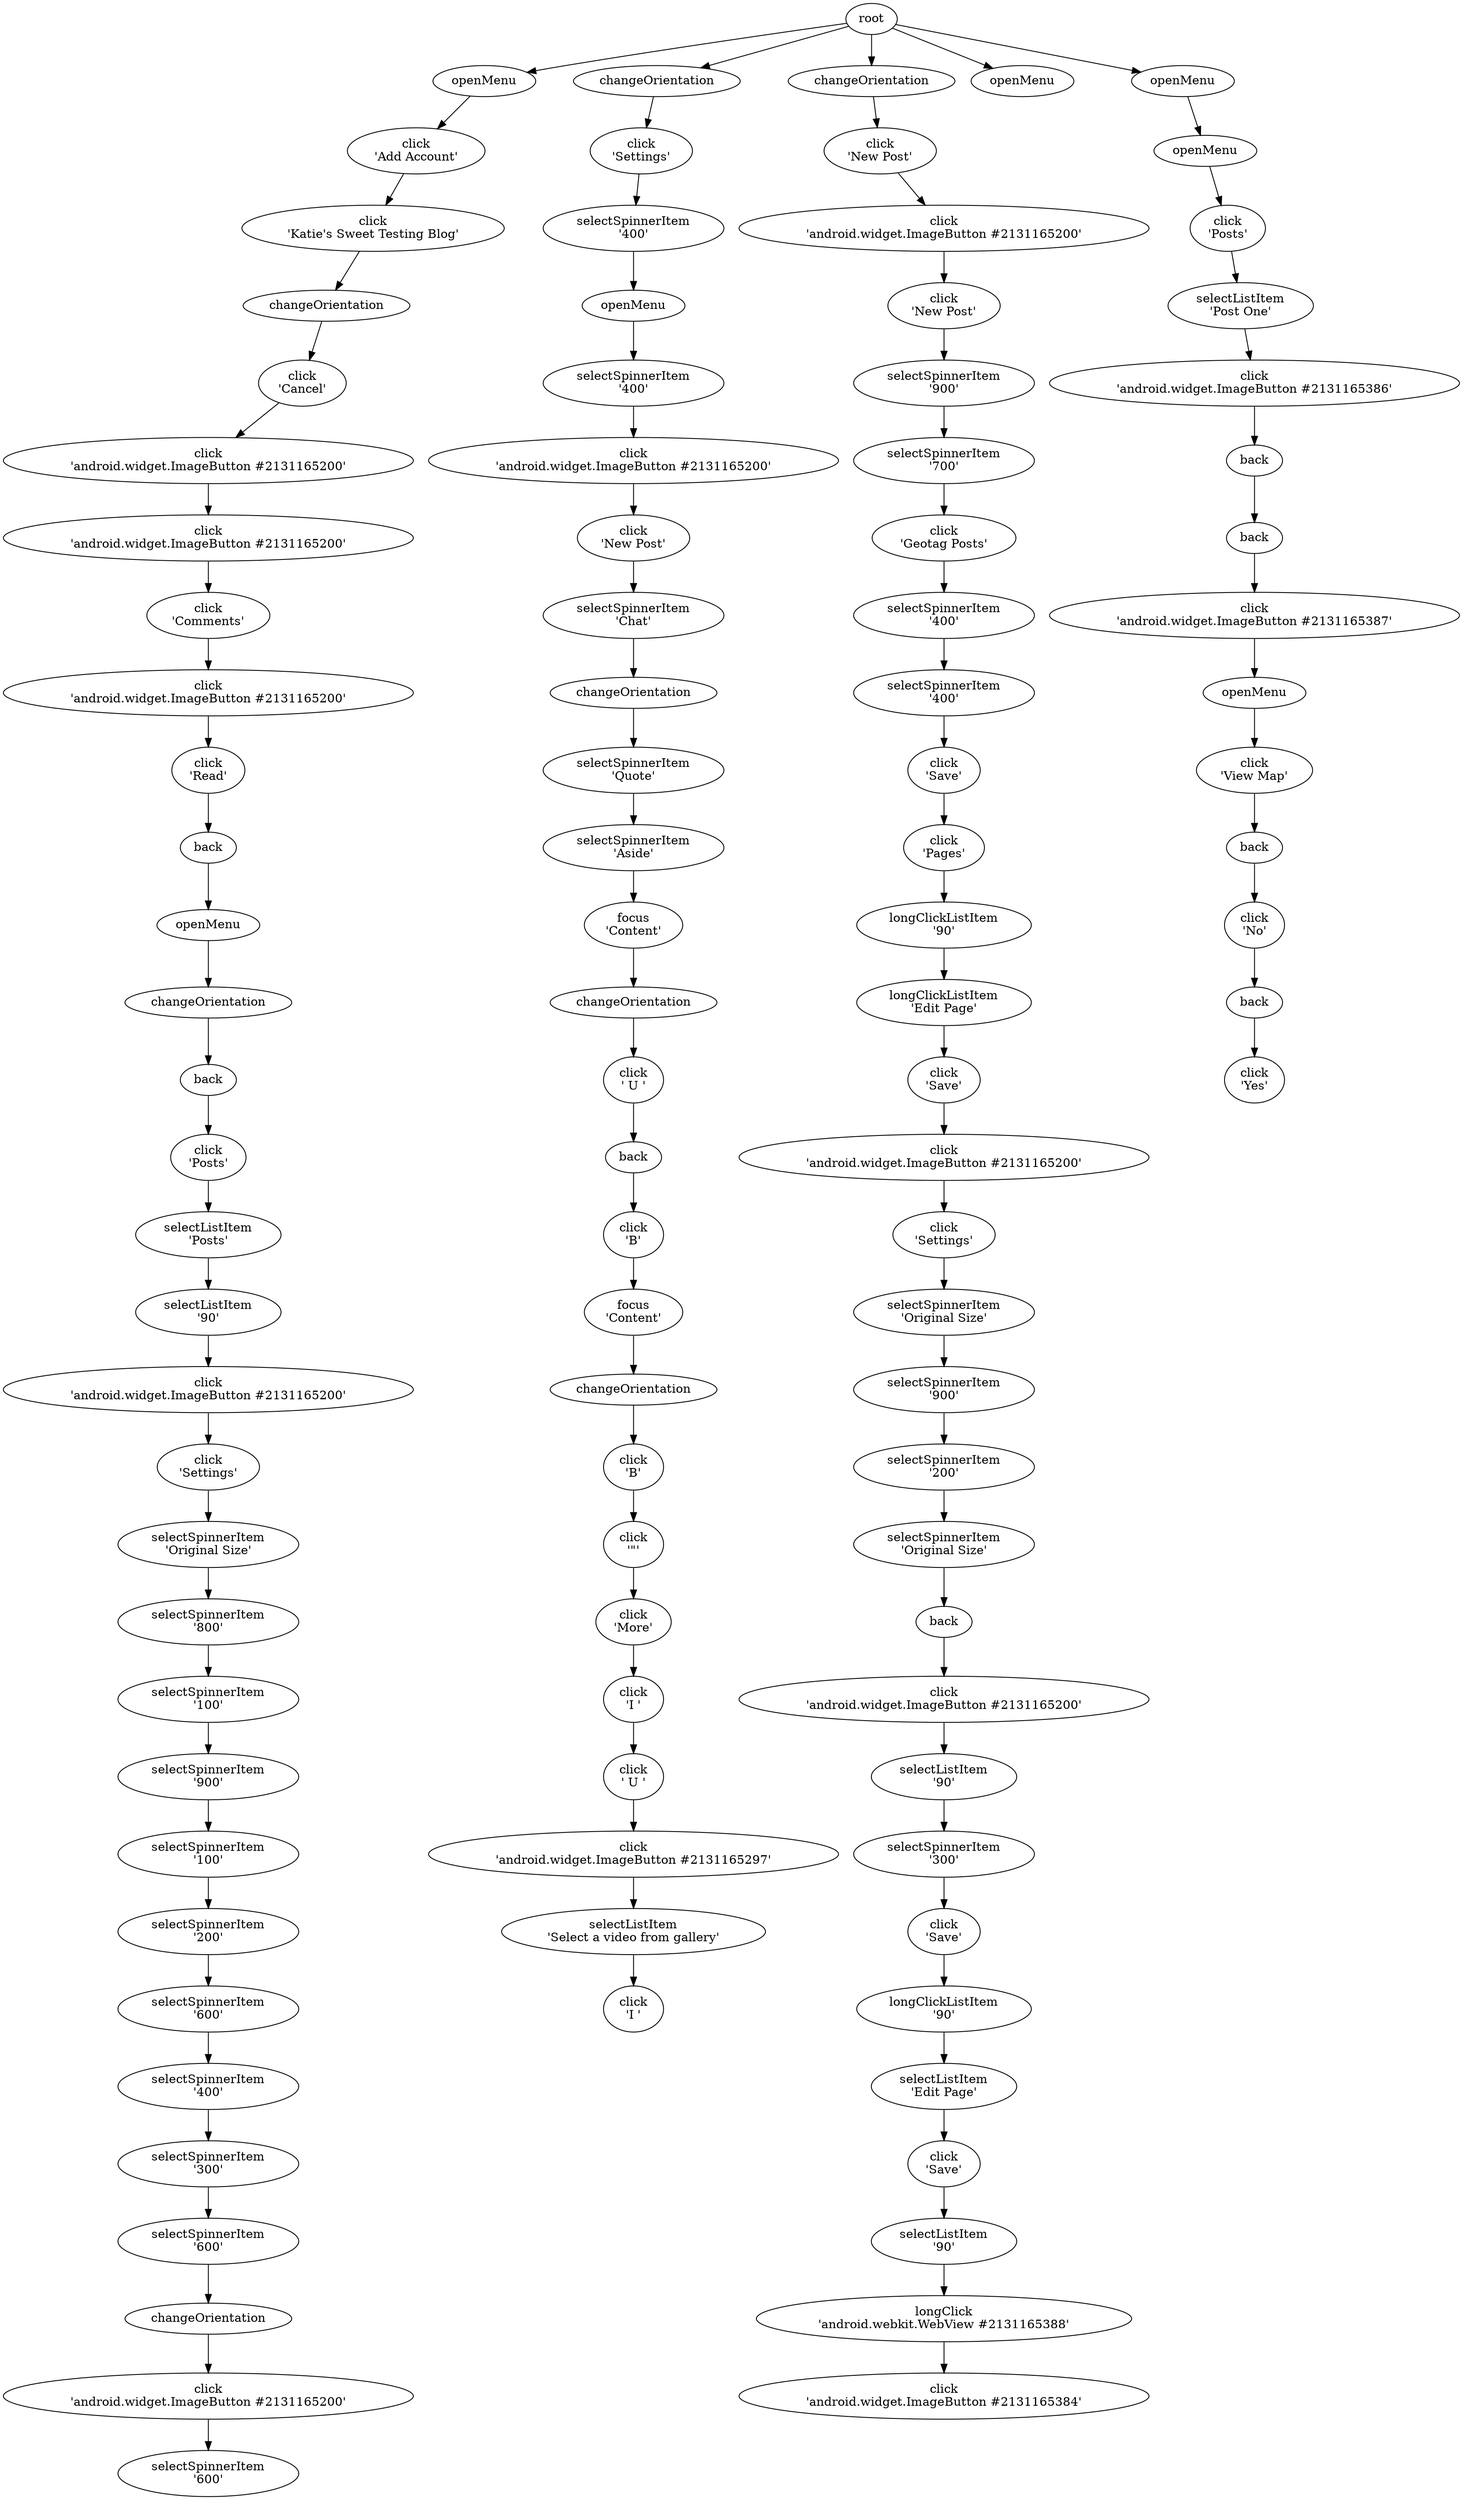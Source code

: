 digraph EFG {

## Edges

	root -> e0;
	e0 -> e2;
	e2 -> e9;
	e9 -> e30;
	e30 -> e37;
	e37 -> e42;
	e42 -> e58;
	e58 -> e72;
	e72 -> e79;
	e79 -> e95;
	e95 -> e101;
	e101 -> e107;
	e107 -> e113;
	e113 -> e116;
	e116 -> e126;
	e126 -> e135;
	e135 -> e152;
	e152 -> e170;
	e170 -> e190;
	e190 -> e196;
	e196 -> e223;
	e223 -> e235;
	e235 -> e262;
	e262 -> e273;
	e273 -> e293;
	e293 -> e316;
	e316 -> e333;
	e333 -> e351;
	e351 -> e373;
	e373 -> e404;
	e404 -> e420;
	e420 -> e426;
	root -> e455;
	e455 -> e466;
	e466 -> e476;
	e476 -> e508;
	e508 -> e514;
	e514 -> e544;
	e544 -> e565;
	e565 -> e583;
	e583 -> e611;
	e611 -> e621;
	e621 -> e632;
	e632 -> e646;
	e646 -> e674;
	e674 -> e678;
	e678 -> e696;
	e696 -> e700;
	e700 -> e711;
	e711 -> e734;
	e734 -> e736;
	e736 -> e753;
	e753 -> e766;
	e766 -> e773;
	e773 -> e786;
	e786 -> e803;
	e803 -> e809;
	e809 -> e820;
	root -> e831;
	e831 -> e834;
	e834 -> e863;
	e863 -> e883;
	e883 -> e906;
	e906 -> e922;
	e922 -> e947;
	e947 -> e958;
	e958 -> e977;
	e977 -> e1005;
	e1005 -> e1019;
	e1019 -> e1039;
	e1039 -> e1055;
	e1055 -> e1063;
	e1063 -> e1087;
	e1087 -> e1122;
	e1122 -> e1128;
	e1128 -> e1156;
	e1156 -> e1168;
	e1168 -> e1185;
	e1185 -> e1220;
	e1220 -> e1243;
	e1243 -> e1257;
	e1257 -> e1287;
	e1287 -> e1316;
	e1316 -> e1337;
	e1337 -> e1347;
	e1347 -> e1358;
	e1358 -> e1369;
	e1369 -> e1391;
	e1391 -> e1397;
	root -> e1407;
	root -> e1409;
	e1409 -> e1416;
	e1416 -> e1425;
	e1425 -> e1438;
	e1438 -> e1451;
	e1451 -> e1459;
	e1459 -> e1463;
	e1463 -> e1469;
	e1469 -> e1493;
	e1493 -> e1497;
	e1497 -> e1530;
	e1530 -> e1534;
	e1534 -> e1554;
	e1554 -> e1557;

## Nodes

	e1397 [label="click\n'android.widget.ImageButton #2131165384'"];
	e734 [label="changeOrientation"];
	e674 [label="changeOrientation"];
	e1185 [label="selectSpinnerItem\n'Original Size'"];
	e736 [label="click\n'B'"];
	e476 [label="selectSpinnerItem\n'400'"];
	e1243 [label="click\n'android.widget.ImageButton #2131165200'"];
	e863 [label="click\n'android.widget.ImageButton #2131165200'"];
	e678 [label="click\n' U '"];
	e293 [label="selectSpinnerItem\n'200'"];
	e152 [label="selectListItem\n'90'"];
	e333 [label="selectSpinnerItem\n'400'"];
	e1055 [label="longClickListItem\n'Edit Page'"];
	e544 [label="click\n'android.widget.ImageButton #2131165200'"];
	e1459 [label="back"];
	e1451 [label="click\n'android.widget.ImageButton #2131165386'"];
	e79 [label="click\n'android.widget.ImageButton #2131165200'"];
	e1257 [label="selectListItem\n'90'"];
	e1391 [label="longClick\n'android.webkit.WebView #2131165388'"];
	e72 [label="click\n'Comments'"];
	e1316 [label="click\n'Save'"];
	e135 [label="selectListItem\n'Posts'"];
	e404 [label="changeOrientation"];
	e958 [label="selectSpinnerItem\n'400'"];
	e611 [label="changeOrientation"];
	e126 [label="click\n'Posts'"];
	e223 [label="selectSpinnerItem\n'800'"];
	e711 [label="focus\n'Content'"];
	e696 [label="back"];
	e1425 [label="click\n'Posts'"];
	e1220 [label="back"];
	e170 [label="click\n'android.widget.ImageButton #2131165200'"];
	e273 [label="selectSpinnerItem\n'100'"];
	e1128 [label="selectSpinnerItem\n'Original Size'"];
	e514 [label="selectSpinnerItem\n'400'"];
	e1122 [label="click\n'Settings'"];
	e621 [label="selectSpinnerItem\n'Quote'"];
	e906 [label="selectSpinnerItem\n'900'"];
	e420 [label="click\n'android.widget.ImageButton #2131165200'"];
	e116 [label="back"];
	e1039 [label="longClickListItem\n'90'"];
	e1534 [label="click\n'No'"];
	e1530 [label="back"];
	e831 [label="changeOrientation"];
	e834 [label="click\n'New Post'"];
	e1438 [label="selectListItem\n'Post One'"];
	e95 [label="click\n'Read'"];
	e977 [label="selectSpinnerItem\n'400'"];
	e113 [label="changeOrientation"];
	e426 [label="selectSpinnerItem\n'600'"];
	e1337 [label="longClickListItem\n'90'"];
	e316 [label="selectSpinnerItem\n'600'"];
	e1493 [label="openMenu"];
	e30 [label="changeOrientation"];
	e1497 [label="click\n'View Map'"];
	e1358 [label="click\n'Save'"];
	e1409 [label="openMenu"];
	e1005 [label="click\n'Save'"];
	e107 [label="openMenu"];
	e37 [label="click\n'Cancel'"];
	e632 [label="selectSpinnerItem\n'Aside'"];
	e1087 [label="click\n'android.widget.ImageButton #2131165200'"];
	e196 [label="selectSpinnerItem\n'Original Size'"];
	e700 [label="click\n'B'"];
	e101 [label="back"];
	e190 [label="click\n'Settings'"];
	e1407 [label="openMenu"];
	e773 [label="click\n'I '"];
	e1287 [label="selectSpinnerItem\n'300'"];
	e786 [label="click\n' U '"];
	e922 [label="selectSpinnerItem\n'700'"];
	e42 [label="click\n'android.widget.ImageButton #2131165200'"];
	e235 [label="selectSpinnerItem\n'100'"];
	e1347 [label="selectListItem\n'Edit Page'"];
	e820 [label="click\n'I '"];
	e1554 [label="back"];
	e1557 [label="click\n'Yes'"];
	e373 [label="selectSpinnerItem\n'600'"];
	e9 [label="click\n'Katie's Sweet Testing Blog'"];
	e646 [label="focus\n'Content'"];
	e1019 [label="click\n'Pages'"];
	e1156 [label="selectSpinnerItem\n'900'"];
	e583 [label="selectSpinnerItem\n'Chat'"];
	e508 [label="openMenu"];
	e2 [label="click\n'Add Account'"];
	e0 [label="openMenu"];
	e1416 [label="openMenu"];
	e262 [label="selectSpinnerItem\n'900'"];
	e883 [label="click\n'New Post'"];
	e753 [label="click\n'\"'"];
	e58 [label="click\n'android.widget.ImageButton #2131165200'"];
	e1063 [label="click\n'Save'"];
	e1168 [label="selectSpinnerItem\n'200'"];
	e455 [label="changeOrientation"];
	e1463 [label="back"];
	e809 [label="selectListItem\n'Select a video from gallery'"];
	e1369 [label="selectListItem\n'90'"];
	e766 [label="click\n'More'"];
	e947 [label="click\n'Geotag Posts'"];
	e803 [label="click\n'android.widget.ImageButton #2131165297'"];
	e351 [label="selectSpinnerItem\n'300'"];
	e1469 [label="click\n'android.widget.ImageButton #2131165387'"];
	e565 [label="click\n'New Post'"];
	e466 [label="click\n'Settings'"];

}
